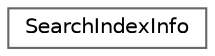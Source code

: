 digraph "Graphical Class Hierarchy"
{
 // INTERACTIVE_SVG=YES
 // LATEX_PDF_SIZE
  bgcolor="transparent";
  edge [fontname=Helvetica,fontsize=10,labelfontname=Helvetica,labelfontsize=10];
  node [fontname=Helvetica,fontsize=10,shape=box,height=0.2,width=0.4];
  rankdir="LR";
  Node0 [id="Node000000",label="SearchIndexInfo",height=0.2,width=0.4,color="grey40", fillcolor="white", style="filled",URL="$d4/db6/struct_search_index_info.html",tooltip=" "];
}
